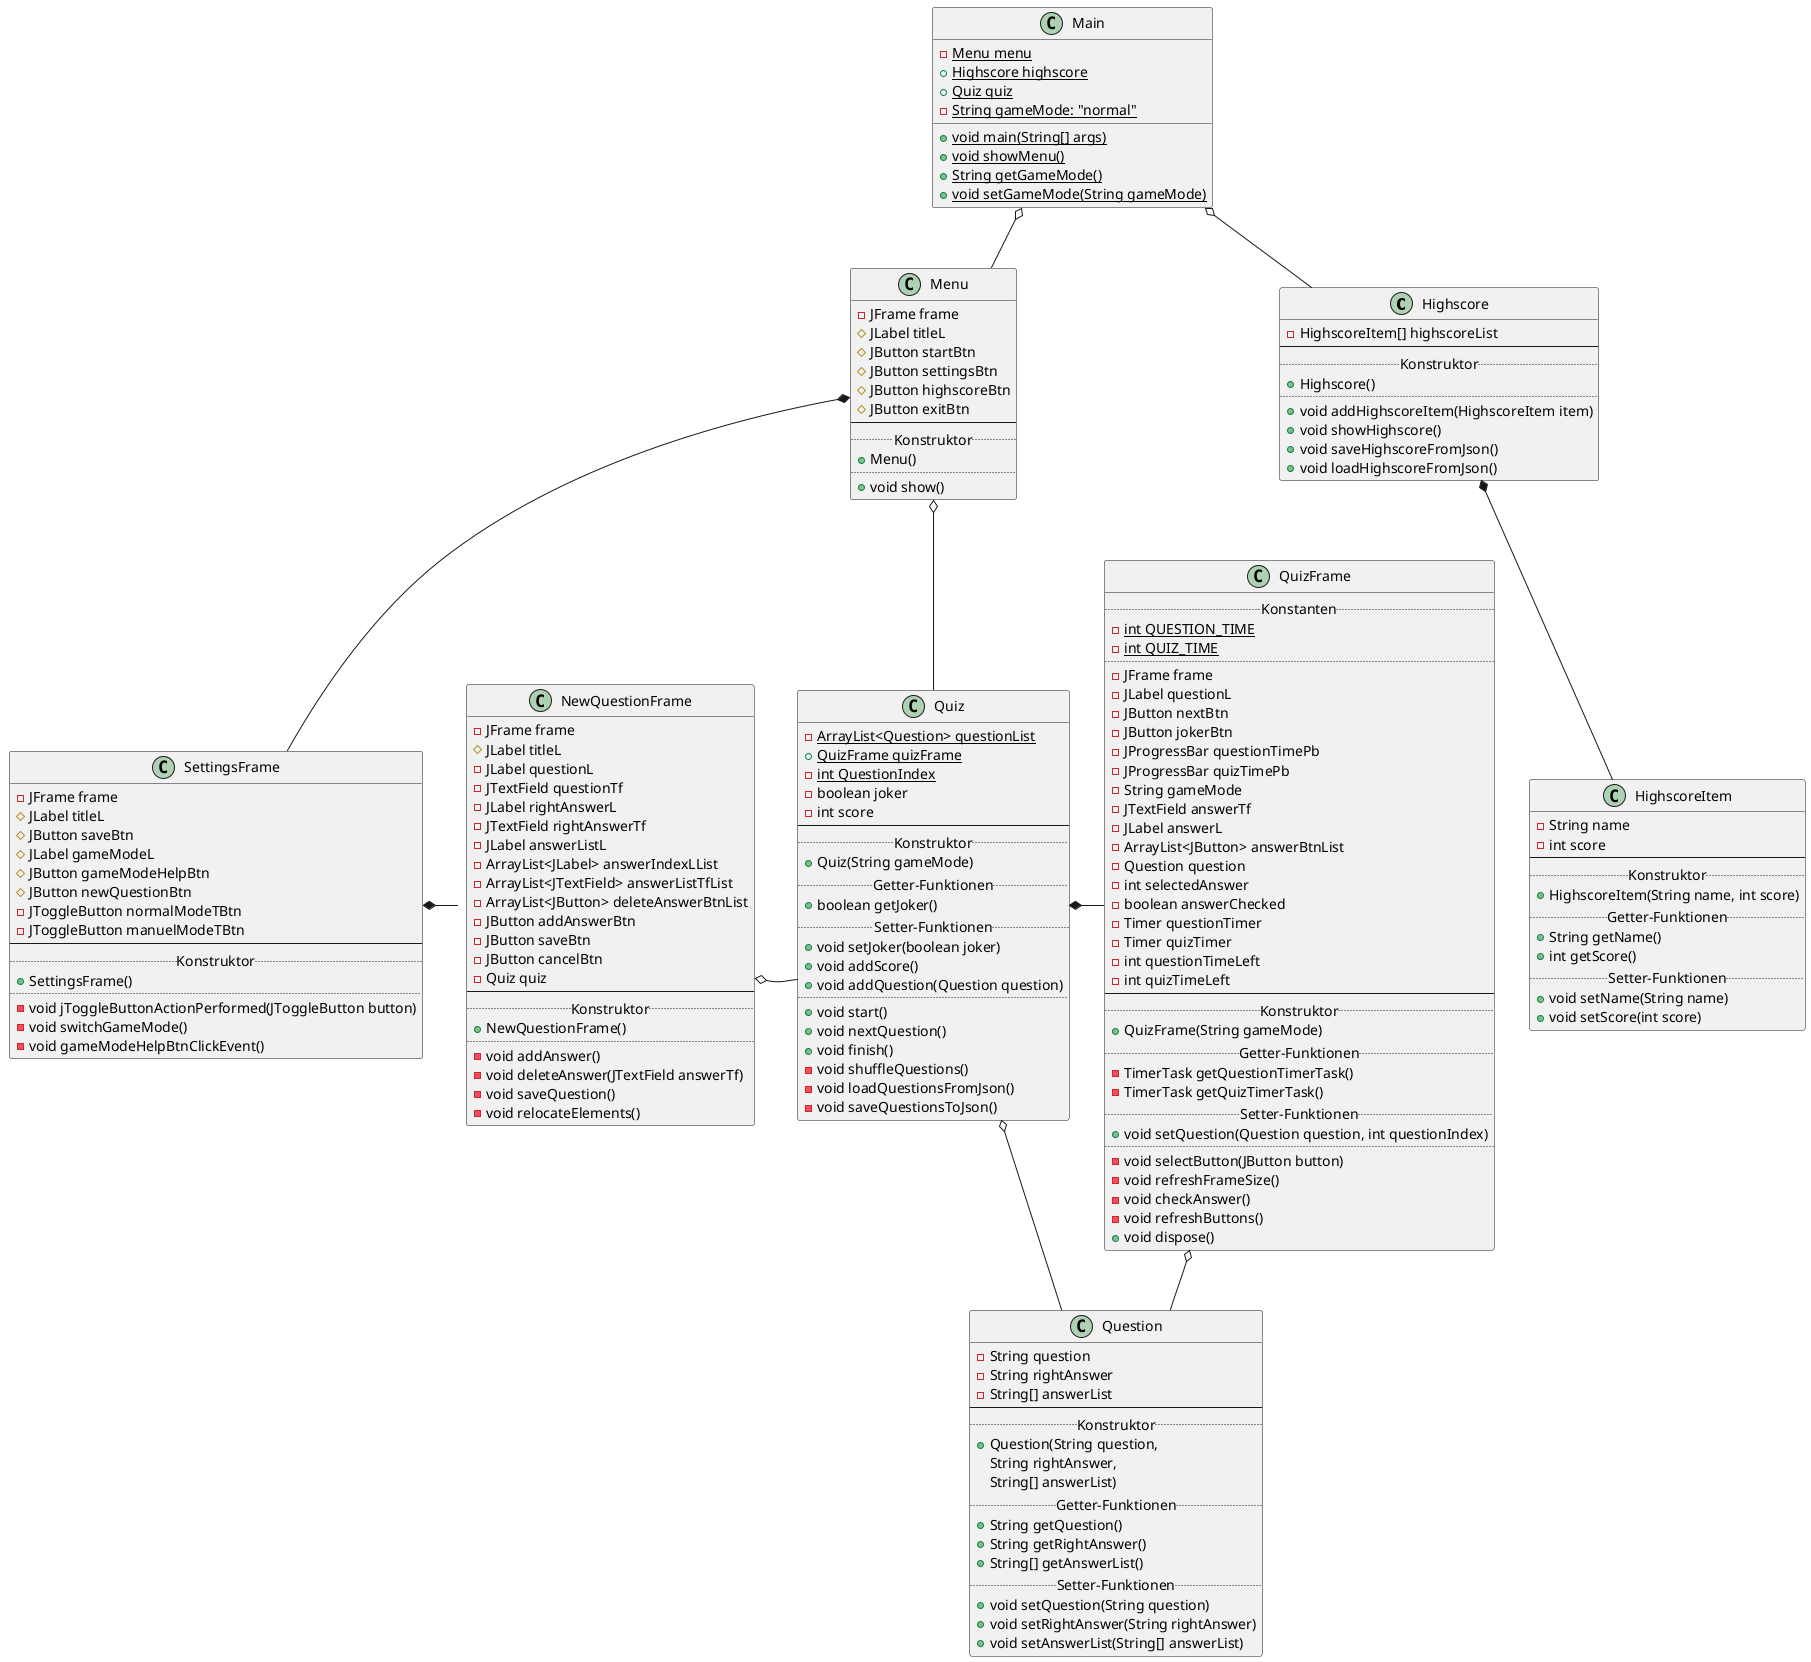 @startuml
'https://plantuml.com/class-diagram
Highscore *-- HighscoreItem
Quiz *- QuizFrame
Quiz o-- Question
QuizFrame o-- Question
Main o-- Menu
Menu *-- SettingsFrame
SettingsFrame *- NewQuestionFrame
Menu o- Quiz
Main o-- Highscore
NewQuestionFrame::Quiz o- Quiz

class Main {
-{static}Menu menu
+{static}Highscore highscore
+{static}Quiz quiz
-{static}String gameMode: "normal"

+{static}void main(String[] args)
+{static}void showMenu()
+{static}String getGameMode()
+{static}void setGameMode(String gameMode)
}
class Menu {
-JFrame frame
#JLabel titleL
#JButton startBtn
#JButton settingsBtn
#JButton highscoreBtn
#JButton exitBtn
--
..Konstruktor..
+Menu()
..
+void show()
}
class Question {
-String question
-String rightAnswer
-String[] answerList
--
..Konstruktor..
+Question(String question,
String rightAnswer,
String[] answerList)
..Getter-Funktionen..
+String getQuestion()
+String getRightAnswer()
+String[] getAnswerList()
..Setter-Funktionen..
+void setQuestion(String question)
+void setRightAnswer(String rightAnswer)
+void setAnswerList(String[] answerList)
}
class Highscore {
-HighscoreItem[] highscoreList
--
..Konstruktor..
+Highscore()
..
+void addHighscoreItem(HighscoreItem item)
+void showHighscore()
+void saveHighscoreFromJson()
+void loadHighscoreFromJson()
}
class HighscoreItem {
-String name
-int score
--
..Konstruktor..
+HighscoreItem(String name, int score)
..Getter-Funktionen..
+String getName()
+int getScore()
..Setter-Funktionen..
+void setName(String name)
+void setScore(int score)
}
class NewQuestionFrame {
-JFrame frame
#JLabel titleL
-JLabel questionL
-JTextField questionTf
-JLabel rightAnswerL
-JTextField rightAnswerTf
-JLabel answerListL
-ArrayList<JLabel> answerIndexLList
-ArrayList<JTextField> answerListTfList
-ArrayList<JButton> deleteAnswerBtnList
-JButton addAnswerBtn
-JButton saveBtn
-JButton cancelBtn
-Quiz quiz
--
..Konstruktor..
+NewQuestionFrame()
..
-void addAnswer()
-void deleteAnswer(JTextField answerTf)
-void saveQuestion()
-void relocateElements()
}
class Quiz {
-{static}ArrayList<Question> questionList
+{static}QuizFrame quizFrame
-{static}int QuestionIndex
-boolean joker
-int score
--
..Konstruktor..
+Quiz(String gameMode)
..Getter-Funktionen..
+boolean getJoker()
..Setter-Funktionen..
+void setJoker(boolean joker)
+void addScore()
+void addQuestion(Question question)
..
+void start()
+void nextQuestion()
+void finish()
-void shuffleQuestions()
-void loadQuestionsFromJson()
-void saveQuestionsToJson()
}
class QuizFrame {
..Konstanten..
-{static}int QUESTION_TIME
-{static}int QUIZ_TIME
..
-JFrame frame
-JLabel questionL
-JButton nextBtn
-JButton jokerBtn
-JProgressBar questionTimePb
-JProgressBar quizTimePb
-String gameMode
-JTextField answerTf
-JLabel answerL
-ArrayList<JButton> answerBtnList
-Question question
-int selectedAnswer
-boolean answerChecked
-Timer questionTimer
-Timer quizTimer
-int questionTimeLeft
-int quizTimeLeft
--
..Konstruktor..
+QuizFrame(String gameMode)
..Getter-Funktionen..
-TimerTask getQuestionTimerTask()
-TimerTask getQuizTimerTask()
..Setter-Funktionen..
+void setQuestion(Question question, int questionIndex)
..
-void selectButton(JButton button)
-void refreshFrameSize()
-void checkAnswer()
-void refreshButtons()
+void dispose()
}
class SettingsFrame {
-JFrame frame
#JLabel titleL
#JButton saveBtn
#JLabel gameModeL
#JButton gameModeHelpBtn
#JButton newQuestionBtn
-JToggleButton normalModeTBtn
-JToggleButton manuelModeTBtn
--
..Konstruktor..
+SettingsFrame()
..
-void jToggleButtonActionPerformed(JToggleButton button)
-void switchGameMode()
-void gameModeHelpBtnClickEvent()
}
@enduml